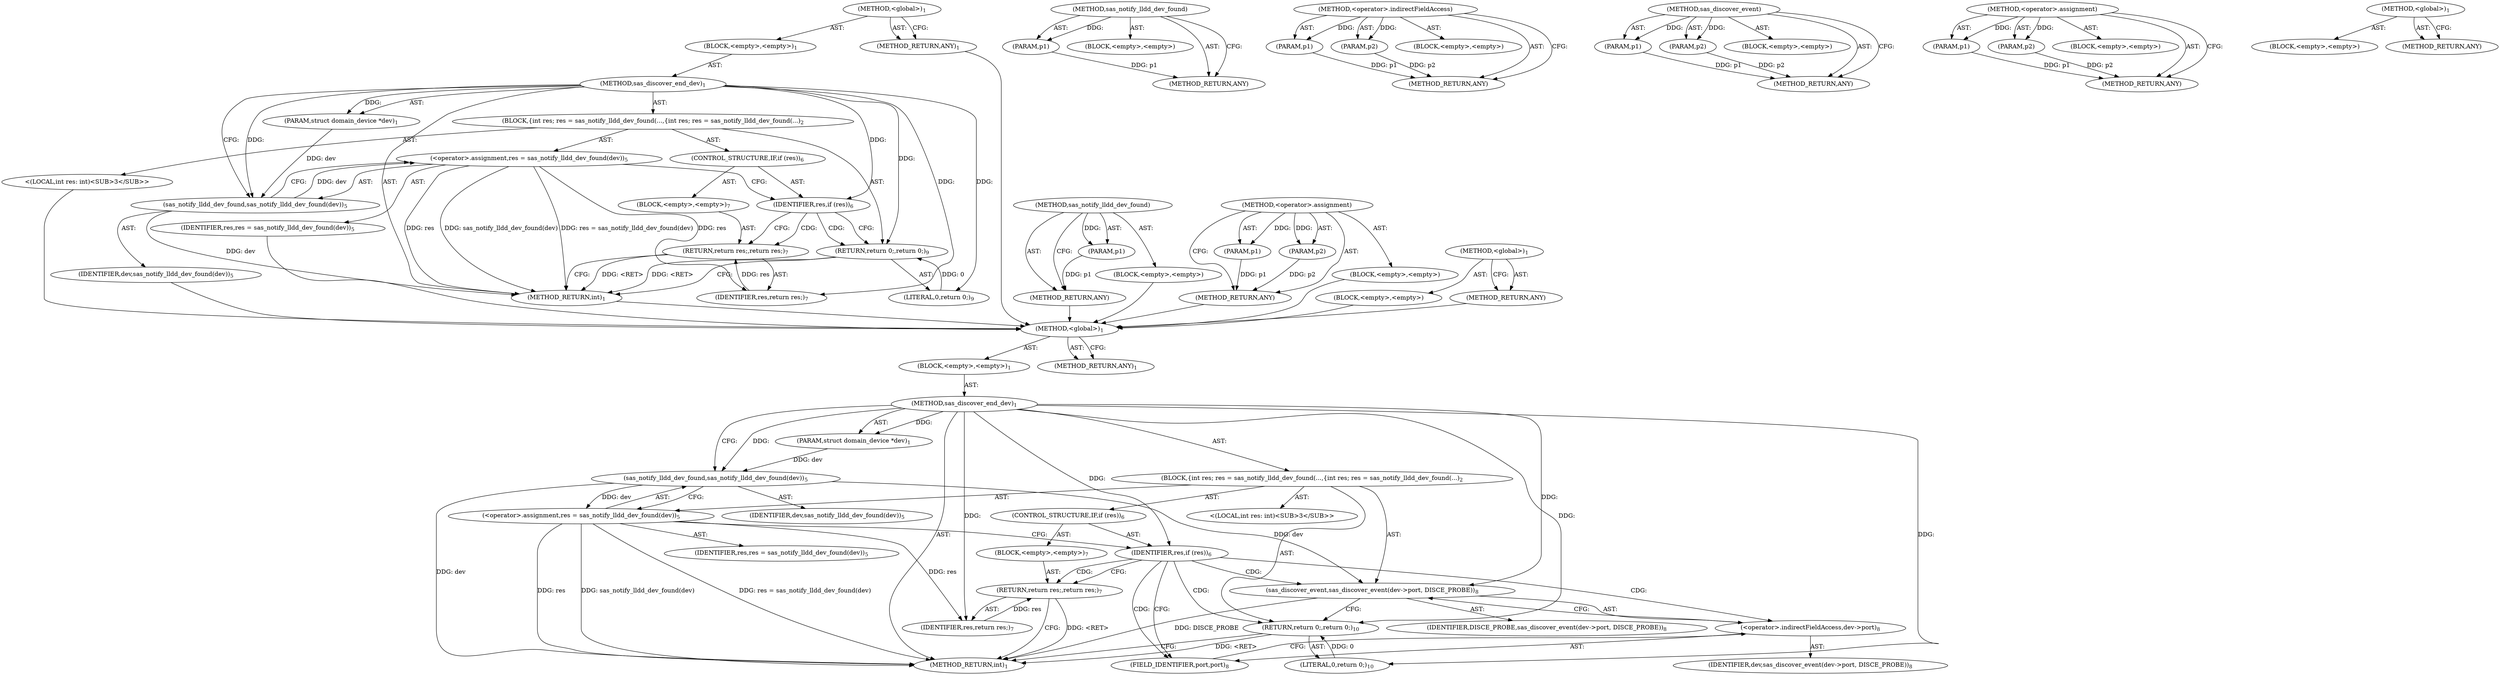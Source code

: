 digraph "&lt;global&gt;" {
vulnerable_6 [label=<(METHOD,&lt;global&gt;)<SUB>1</SUB>>];
vulnerable_7 [label=<(BLOCK,&lt;empty&gt;,&lt;empty&gt;)<SUB>1</SUB>>];
vulnerable_8 [label=<(METHOD,sas_discover_end_dev)<SUB>1</SUB>>];
vulnerable_9 [label=<(PARAM,struct domain_device *dev)<SUB>1</SUB>>];
vulnerable_10 [label=<(BLOCK,{
	int res;

 	res = sas_notify_lldd_dev_found(...,{
	int res;

 	res = sas_notify_lldd_dev_found(...)<SUB>2</SUB>>];
vulnerable_11 [label="<(LOCAL,int res: int)<SUB>3</SUB>>"];
vulnerable_12 [label=<(&lt;operator&gt;.assignment,res = sas_notify_lldd_dev_found(dev))<SUB>5</SUB>>];
vulnerable_13 [label=<(IDENTIFIER,res,res = sas_notify_lldd_dev_found(dev))<SUB>5</SUB>>];
vulnerable_14 [label=<(sas_notify_lldd_dev_found,sas_notify_lldd_dev_found(dev))<SUB>5</SUB>>];
vulnerable_15 [label=<(IDENTIFIER,dev,sas_notify_lldd_dev_found(dev))<SUB>5</SUB>>];
vulnerable_16 [label=<(CONTROL_STRUCTURE,IF,if (res))<SUB>6</SUB>>];
vulnerable_17 [label=<(IDENTIFIER,res,if (res))<SUB>6</SUB>>];
vulnerable_18 [label=<(BLOCK,&lt;empty&gt;,&lt;empty&gt;)<SUB>7</SUB>>];
vulnerable_19 [label=<(RETURN,return res;,return res;)<SUB>7</SUB>>];
vulnerable_20 [label=<(IDENTIFIER,res,return res;)<SUB>7</SUB>>];
vulnerable_21 [label=<(sas_discover_event,sas_discover_event(dev-&gt;port, DISCE_PROBE))<SUB>8</SUB>>];
vulnerable_22 [label=<(&lt;operator&gt;.indirectFieldAccess,dev-&gt;port)<SUB>8</SUB>>];
vulnerable_23 [label=<(IDENTIFIER,dev,sas_discover_event(dev-&gt;port, DISCE_PROBE))<SUB>8</SUB>>];
vulnerable_24 [label=<(FIELD_IDENTIFIER,port,port)<SUB>8</SUB>>];
vulnerable_25 [label=<(IDENTIFIER,DISCE_PROBE,sas_discover_event(dev-&gt;port, DISCE_PROBE))<SUB>8</SUB>>];
vulnerable_26 [label=<(RETURN,return 0;,return 0;)<SUB>10</SUB>>];
vulnerable_27 [label=<(LITERAL,0,return 0;)<SUB>10</SUB>>];
vulnerable_28 [label=<(METHOD_RETURN,int)<SUB>1</SUB>>];
vulnerable_30 [label=<(METHOD_RETURN,ANY)<SUB>1</SUB>>];
vulnerable_52 [label=<(METHOD,sas_notify_lldd_dev_found)>];
vulnerable_53 [label=<(PARAM,p1)>];
vulnerable_54 [label=<(BLOCK,&lt;empty&gt;,&lt;empty&gt;)>];
vulnerable_55 [label=<(METHOD_RETURN,ANY)>];
vulnerable_61 [label=<(METHOD,&lt;operator&gt;.indirectFieldAccess)>];
vulnerable_62 [label=<(PARAM,p1)>];
vulnerable_63 [label=<(PARAM,p2)>];
vulnerable_64 [label=<(BLOCK,&lt;empty&gt;,&lt;empty&gt;)>];
vulnerable_65 [label=<(METHOD_RETURN,ANY)>];
vulnerable_56 [label=<(METHOD,sas_discover_event)>];
vulnerable_57 [label=<(PARAM,p1)>];
vulnerable_58 [label=<(PARAM,p2)>];
vulnerable_59 [label=<(BLOCK,&lt;empty&gt;,&lt;empty&gt;)>];
vulnerable_60 [label=<(METHOD_RETURN,ANY)>];
vulnerable_47 [label=<(METHOD,&lt;operator&gt;.assignment)>];
vulnerable_48 [label=<(PARAM,p1)>];
vulnerable_49 [label=<(PARAM,p2)>];
vulnerable_50 [label=<(BLOCK,&lt;empty&gt;,&lt;empty&gt;)>];
vulnerable_51 [label=<(METHOD_RETURN,ANY)>];
vulnerable_41 [label=<(METHOD,&lt;global&gt;)<SUB>1</SUB>>];
vulnerable_42 [label=<(BLOCK,&lt;empty&gt;,&lt;empty&gt;)>];
vulnerable_43 [label=<(METHOD_RETURN,ANY)>];
fixed_6 [label=<(METHOD,&lt;global&gt;)<SUB>1</SUB>>];
fixed_7 [label=<(BLOCK,&lt;empty&gt;,&lt;empty&gt;)<SUB>1</SUB>>];
fixed_8 [label=<(METHOD,sas_discover_end_dev)<SUB>1</SUB>>];
fixed_9 [label=<(PARAM,struct domain_device *dev)<SUB>1</SUB>>];
fixed_10 [label=<(BLOCK,{
	int res;

 	res = sas_notify_lldd_dev_found(...,{
	int res;

 	res = sas_notify_lldd_dev_found(...)<SUB>2</SUB>>];
fixed_11 [label="<(LOCAL,int res: int)<SUB>3</SUB>>"];
fixed_12 [label=<(&lt;operator&gt;.assignment,res = sas_notify_lldd_dev_found(dev))<SUB>5</SUB>>];
fixed_13 [label=<(IDENTIFIER,res,res = sas_notify_lldd_dev_found(dev))<SUB>5</SUB>>];
fixed_14 [label=<(sas_notify_lldd_dev_found,sas_notify_lldd_dev_found(dev))<SUB>5</SUB>>];
fixed_15 [label=<(IDENTIFIER,dev,sas_notify_lldd_dev_found(dev))<SUB>5</SUB>>];
fixed_16 [label=<(CONTROL_STRUCTURE,IF,if (res))<SUB>6</SUB>>];
fixed_17 [label=<(IDENTIFIER,res,if (res))<SUB>6</SUB>>];
fixed_18 [label=<(BLOCK,&lt;empty&gt;,&lt;empty&gt;)<SUB>7</SUB>>];
fixed_19 [label=<(RETURN,return res;,return res;)<SUB>7</SUB>>];
fixed_20 [label=<(IDENTIFIER,res,return res;)<SUB>7</SUB>>];
fixed_21 [label=<(RETURN,return 0;,return 0;)<SUB>9</SUB>>];
fixed_22 [label=<(LITERAL,0,return 0;)<SUB>9</SUB>>];
fixed_23 [label=<(METHOD_RETURN,int)<SUB>1</SUB>>];
fixed_25 [label=<(METHOD_RETURN,ANY)<SUB>1</SUB>>];
fixed_47 [label=<(METHOD,sas_notify_lldd_dev_found)>];
fixed_48 [label=<(PARAM,p1)>];
fixed_49 [label=<(BLOCK,&lt;empty&gt;,&lt;empty&gt;)>];
fixed_50 [label=<(METHOD_RETURN,ANY)>];
fixed_42 [label=<(METHOD,&lt;operator&gt;.assignment)>];
fixed_43 [label=<(PARAM,p1)>];
fixed_44 [label=<(PARAM,p2)>];
fixed_45 [label=<(BLOCK,&lt;empty&gt;,&lt;empty&gt;)>];
fixed_46 [label=<(METHOD_RETURN,ANY)>];
fixed_36 [label=<(METHOD,&lt;global&gt;)<SUB>1</SUB>>];
fixed_37 [label=<(BLOCK,&lt;empty&gt;,&lt;empty&gt;)>];
fixed_38 [label=<(METHOD_RETURN,ANY)>];
vulnerable_6 -> vulnerable_7  [key=0, label="AST: "];
vulnerable_6 -> vulnerable_30  [key=0, label="AST: "];
vulnerable_6 -> vulnerable_30  [key=1, label="CFG: "];
vulnerable_7 -> vulnerable_8  [key=0, label="AST: "];
vulnerable_8 -> vulnerable_9  [key=0, label="AST: "];
vulnerable_8 -> vulnerable_9  [key=1, label="DDG: "];
vulnerable_8 -> vulnerable_10  [key=0, label="AST: "];
vulnerable_8 -> vulnerable_28  [key=0, label="AST: "];
vulnerable_8 -> vulnerable_14  [key=0, label="CFG: "];
vulnerable_8 -> vulnerable_14  [key=1, label="DDG: "];
vulnerable_8 -> vulnerable_26  [key=0, label="DDG: "];
vulnerable_8 -> vulnerable_17  [key=0, label="DDG: "];
vulnerable_8 -> vulnerable_21  [key=0, label="DDG: "];
vulnerable_8 -> vulnerable_27  [key=0, label="DDG: "];
vulnerable_8 -> vulnerable_20  [key=0, label="DDG: "];
vulnerable_9 -> vulnerable_14  [key=0, label="DDG: dev"];
vulnerable_10 -> vulnerable_11  [key=0, label="AST: "];
vulnerable_10 -> vulnerable_12  [key=0, label="AST: "];
vulnerable_10 -> vulnerable_16  [key=0, label="AST: "];
vulnerable_10 -> vulnerable_21  [key=0, label="AST: "];
vulnerable_10 -> vulnerable_26  [key=0, label="AST: "];
vulnerable_12 -> vulnerable_13  [key=0, label="AST: "];
vulnerable_12 -> vulnerable_14  [key=0, label="AST: "];
vulnerable_12 -> vulnerable_17  [key=0, label="CFG: "];
vulnerable_12 -> vulnerable_28  [key=0, label="DDG: res"];
vulnerable_12 -> vulnerable_28  [key=1, label="DDG: sas_notify_lldd_dev_found(dev)"];
vulnerable_12 -> vulnerable_28  [key=2, label="DDG: res = sas_notify_lldd_dev_found(dev)"];
vulnerable_12 -> vulnerable_20  [key=0, label="DDG: res"];
vulnerable_14 -> vulnerable_15  [key=0, label="AST: "];
vulnerable_14 -> vulnerable_12  [key=0, label="CFG: "];
vulnerable_14 -> vulnerable_12  [key=1, label="DDG: dev"];
vulnerable_14 -> vulnerable_28  [key=0, label="DDG: dev"];
vulnerable_14 -> vulnerable_21  [key=0, label="DDG: dev"];
vulnerable_16 -> vulnerable_17  [key=0, label="AST: "];
vulnerable_16 -> vulnerable_18  [key=0, label="AST: "];
vulnerable_17 -> vulnerable_19  [key=0, label="CFG: "];
vulnerable_17 -> vulnerable_19  [key=1, label="CDG: "];
vulnerable_17 -> vulnerable_24  [key=0, label="CFG: "];
vulnerable_17 -> vulnerable_24  [key=1, label="CDG: "];
vulnerable_17 -> vulnerable_21  [key=0, label="CDG: "];
vulnerable_17 -> vulnerable_22  [key=0, label="CDG: "];
vulnerable_17 -> vulnerable_26  [key=0, label="CDG: "];
vulnerable_18 -> vulnerable_19  [key=0, label="AST: "];
vulnerable_19 -> vulnerable_20  [key=0, label="AST: "];
vulnerable_19 -> vulnerable_28  [key=0, label="CFG: "];
vulnerable_19 -> vulnerable_28  [key=1, label="DDG: &lt;RET&gt;"];
vulnerable_20 -> vulnerable_19  [key=0, label="DDG: res"];
vulnerable_21 -> vulnerable_22  [key=0, label="AST: "];
vulnerable_21 -> vulnerable_25  [key=0, label="AST: "];
vulnerable_21 -> vulnerable_26  [key=0, label="CFG: "];
vulnerable_21 -> vulnerable_28  [key=0, label="DDG: DISCE_PROBE"];
vulnerable_22 -> vulnerable_23  [key=0, label="AST: "];
vulnerable_22 -> vulnerable_24  [key=0, label="AST: "];
vulnerable_22 -> vulnerable_21  [key=0, label="CFG: "];
vulnerable_24 -> vulnerable_22  [key=0, label="CFG: "];
vulnerable_26 -> vulnerable_27  [key=0, label="AST: "];
vulnerable_26 -> vulnerable_28  [key=0, label="CFG: "];
vulnerable_26 -> vulnerable_28  [key=1, label="DDG: &lt;RET&gt;"];
vulnerable_27 -> vulnerable_26  [key=0, label="DDG: 0"];
vulnerable_52 -> vulnerable_53  [key=0, label="AST: "];
vulnerable_52 -> vulnerable_53  [key=1, label="DDG: "];
vulnerable_52 -> vulnerable_54  [key=0, label="AST: "];
vulnerable_52 -> vulnerable_55  [key=0, label="AST: "];
vulnerable_52 -> vulnerable_55  [key=1, label="CFG: "];
vulnerable_53 -> vulnerable_55  [key=0, label="DDG: p1"];
vulnerable_61 -> vulnerable_62  [key=0, label="AST: "];
vulnerable_61 -> vulnerable_62  [key=1, label="DDG: "];
vulnerable_61 -> vulnerable_64  [key=0, label="AST: "];
vulnerable_61 -> vulnerable_63  [key=0, label="AST: "];
vulnerable_61 -> vulnerable_63  [key=1, label="DDG: "];
vulnerable_61 -> vulnerable_65  [key=0, label="AST: "];
vulnerable_61 -> vulnerable_65  [key=1, label="CFG: "];
vulnerable_62 -> vulnerable_65  [key=0, label="DDG: p1"];
vulnerable_63 -> vulnerable_65  [key=0, label="DDG: p2"];
vulnerable_56 -> vulnerable_57  [key=0, label="AST: "];
vulnerable_56 -> vulnerable_57  [key=1, label="DDG: "];
vulnerable_56 -> vulnerable_59  [key=0, label="AST: "];
vulnerable_56 -> vulnerable_58  [key=0, label="AST: "];
vulnerable_56 -> vulnerable_58  [key=1, label="DDG: "];
vulnerable_56 -> vulnerable_60  [key=0, label="AST: "];
vulnerable_56 -> vulnerable_60  [key=1, label="CFG: "];
vulnerable_57 -> vulnerable_60  [key=0, label="DDG: p1"];
vulnerable_58 -> vulnerable_60  [key=0, label="DDG: p2"];
vulnerable_47 -> vulnerable_48  [key=0, label="AST: "];
vulnerable_47 -> vulnerable_48  [key=1, label="DDG: "];
vulnerable_47 -> vulnerable_50  [key=0, label="AST: "];
vulnerable_47 -> vulnerable_49  [key=0, label="AST: "];
vulnerable_47 -> vulnerable_49  [key=1, label="DDG: "];
vulnerable_47 -> vulnerable_51  [key=0, label="AST: "];
vulnerable_47 -> vulnerable_51  [key=1, label="CFG: "];
vulnerable_48 -> vulnerable_51  [key=0, label="DDG: p1"];
vulnerable_49 -> vulnerable_51  [key=0, label="DDG: p2"];
vulnerable_41 -> vulnerable_42  [key=0, label="AST: "];
vulnerable_41 -> vulnerable_43  [key=0, label="AST: "];
vulnerable_41 -> vulnerable_43  [key=1, label="CFG: "];
fixed_6 -> fixed_7  [key=0, label="AST: "];
fixed_6 -> fixed_25  [key=0, label="AST: "];
fixed_6 -> fixed_25  [key=1, label="CFG: "];
fixed_7 -> fixed_8  [key=0, label="AST: "];
fixed_8 -> fixed_9  [key=0, label="AST: "];
fixed_8 -> fixed_9  [key=1, label="DDG: "];
fixed_8 -> fixed_10  [key=0, label="AST: "];
fixed_8 -> fixed_23  [key=0, label="AST: "];
fixed_8 -> fixed_14  [key=0, label="CFG: "];
fixed_8 -> fixed_14  [key=1, label="DDG: "];
fixed_8 -> fixed_21  [key=0, label="DDG: "];
fixed_8 -> fixed_17  [key=0, label="DDG: "];
fixed_8 -> fixed_22  [key=0, label="DDG: "];
fixed_8 -> fixed_20  [key=0, label="DDG: "];
fixed_9 -> fixed_14  [key=0, label="DDG: dev"];
fixed_10 -> fixed_11  [key=0, label="AST: "];
fixed_10 -> fixed_12  [key=0, label="AST: "];
fixed_10 -> fixed_16  [key=0, label="AST: "];
fixed_10 -> fixed_21  [key=0, label="AST: "];
fixed_11 -> vulnerable_6  [key=0];
fixed_12 -> fixed_13  [key=0, label="AST: "];
fixed_12 -> fixed_14  [key=0, label="AST: "];
fixed_12 -> fixed_17  [key=0, label="CFG: "];
fixed_12 -> fixed_23  [key=0, label="DDG: res"];
fixed_12 -> fixed_23  [key=1, label="DDG: sas_notify_lldd_dev_found(dev)"];
fixed_12 -> fixed_23  [key=2, label="DDG: res = sas_notify_lldd_dev_found(dev)"];
fixed_12 -> fixed_20  [key=0, label="DDG: res"];
fixed_13 -> vulnerable_6  [key=0];
fixed_14 -> fixed_15  [key=0, label="AST: "];
fixed_14 -> fixed_12  [key=0, label="CFG: "];
fixed_14 -> fixed_12  [key=1, label="DDG: dev"];
fixed_14 -> fixed_23  [key=0, label="DDG: dev"];
fixed_15 -> vulnerable_6  [key=0];
fixed_16 -> fixed_17  [key=0, label="AST: "];
fixed_16 -> fixed_18  [key=0, label="AST: "];
fixed_17 -> fixed_19  [key=0, label="CFG: "];
fixed_17 -> fixed_19  [key=1, label="CDG: "];
fixed_17 -> fixed_21  [key=0, label="CFG: "];
fixed_17 -> fixed_21  [key=1, label="CDG: "];
fixed_18 -> fixed_19  [key=0, label="AST: "];
fixed_19 -> fixed_20  [key=0, label="AST: "];
fixed_19 -> fixed_23  [key=0, label="CFG: "];
fixed_19 -> fixed_23  [key=1, label="DDG: &lt;RET&gt;"];
fixed_20 -> fixed_19  [key=0, label="DDG: res"];
fixed_21 -> fixed_22  [key=0, label="AST: "];
fixed_21 -> fixed_23  [key=0, label="CFG: "];
fixed_21 -> fixed_23  [key=1, label="DDG: &lt;RET&gt;"];
fixed_22 -> fixed_21  [key=0, label="DDG: 0"];
fixed_23 -> vulnerable_6  [key=0];
fixed_25 -> vulnerable_6  [key=0];
fixed_47 -> fixed_48  [key=0, label="AST: "];
fixed_47 -> fixed_48  [key=1, label="DDG: "];
fixed_47 -> fixed_49  [key=0, label="AST: "];
fixed_47 -> fixed_50  [key=0, label="AST: "];
fixed_47 -> fixed_50  [key=1, label="CFG: "];
fixed_48 -> fixed_50  [key=0, label="DDG: p1"];
fixed_49 -> vulnerable_6  [key=0];
fixed_50 -> vulnerable_6  [key=0];
fixed_42 -> fixed_43  [key=0, label="AST: "];
fixed_42 -> fixed_43  [key=1, label="DDG: "];
fixed_42 -> fixed_45  [key=0, label="AST: "];
fixed_42 -> fixed_44  [key=0, label="AST: "];
fixed_42 -> fixed_44  [key=1, label="DDG: "];
fixed_42 -> fixed_46  [key=0, label="AST: "];
fixed_42 -> fixed_46  [key=1, label="CFG: "];
fixed_43 -> fixed_46  [key=0, label="DDG: p1"];
fixed_44 -> fixed_46  [key=0, label="DDG: p2"];
fixed_45 -> vulnerable_6  [key=0];
fixed_46 -> vulnerable_6  [key=0];
fixed_36 -> fixed_37  [key=0, label="AST: "];
fixed_36 -> fixed_38  [key=0, label="AST: "];
fixed_36 -> fixed_38  [key=1, label="CFG: "];
fixed_37 -> vulnerable_6  [key=0];
fixed_38 -> vulnerable_6  [key=0];
}
